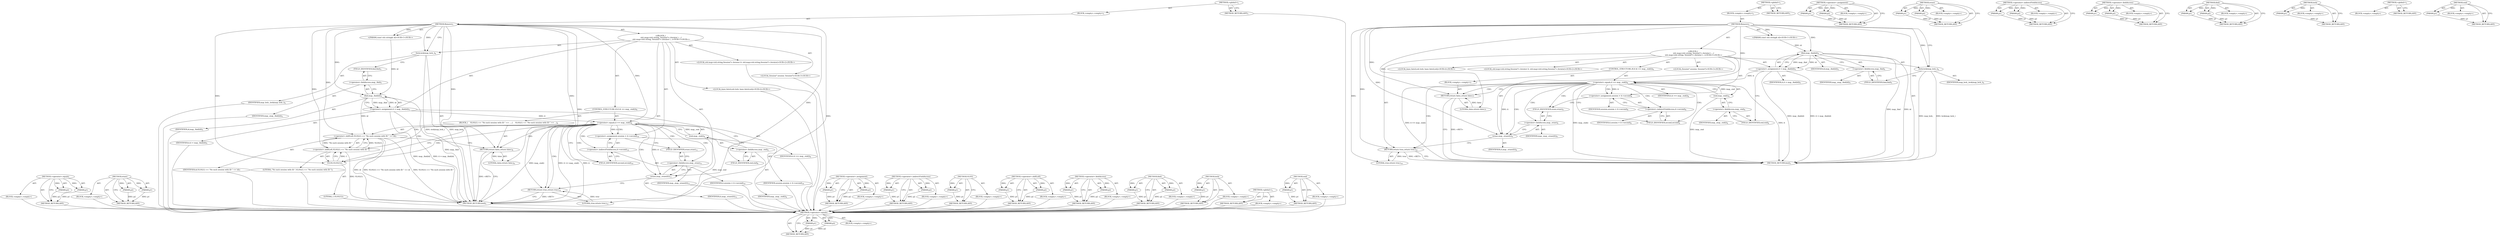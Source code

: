 digraph "end" {
vulnerable_99 [label=<(METHOD,&lt;operator&gt;.equals)>];
vulnerable_100 [label=<(PARAM,p1)>];
vulnerable_101 [label=<(PARAM,p2)>];
vulnerable_102 [label=<(BLOCK,&lt;empty&gt;,&lt;empty&gt;)>];
vulnerable_103 [label=<(METHOD_RETURN,ANY)>];
vulnerable_122 [label=<(METHOD,erase)>];
vulnerable_123 [label=<(PARAM,p1)>];
vulnerable_124 [label=<(PARAM,p2)>];
vulnerable_125 [label=<(BLOCK,&lt;empty&gt;,&lt;empty&gt;)>];
vulnerable_126 [label=<(METHOD_RETURN,ANY)>];
vulnerable_6 [label=<(METHOD,&lt;global&gt;)<SUB>1</SUB>>];
vulnerable_7 [label=<(BLOCK,&lt;empty&gt;,&lt;empty&gt;)<SUB>1</SUB>>];
vulnerable_8 [label=<(METHOD,Remove)<SUB>1</SUB>>];
vulnerable_9 [label="<(PARAM,const std::string&amp; id)<SUB>1</SUB>>"];
vulnerable_10 [label="<(BLOCK,{
  std::map&lt;std::string, Session*&gt;::iterator i...,{
  std::map&lt;std::string, Session*&gt;::iterator i...)<SUB>1</SUB>>"];
vulnerable_11 [label="<(LOCAL,std.map&lt;std.string,Session*&gt;.iterator it: std.map&lt;std.string,Session*&gt;.iterator)<SUB>2</SUB>>"];
vulnerable_12 [label="<(LOCAL,Session* session: Session*)<SUB>3</SUB>>"];
vulnerable_13 [label="<(LOCAL,base.AutoLock lock: base.AutoLock)<SUB>4</SUB>>"];
vulnerable_14 [label=<(lock,lock(map_lock_))<SUB>4</SUB>>];
vulnerable_15 [label=<(IDENTIFIER,map_lock_,lock(map_lock_))<SUB>4</SUB>>];
vulnerable_16 [label=<(&lt;operator&gt;.assignment,it = map_.find(id))<SUB>5</SUB>>];
vulnerable_17 [label=<(IDENTIFIER,it,it = map_.find(id))<SUB>5</SUB>>];
vulnerable_18 [label=<(find,map_.find(id))<SUB>5</SUB>>];
vulnerable_19 [label=<(&lt;operator&gt;.fieldAccess,map_.find)<SUB>5</SUB>>];
vulnerable_20 [label=<(IDENTIFIER,map_,map_.find(id))<SUB>5</SUB>>];
vulnerable_21 [label=<(FIELD_IDENTIFIER,find,find)<SUB>5</SUB>>];
vulnerable_22 [label=<(IDENTIFIER,id,map_.find(id))<SUB>5</SUB>>];
vulnerable_23 [label=<(CONTROL_STRUCTURE,IF,if (it == map_.end()))<SUB>6</SUB>>];
vulnerable_24 [label=<(&lt;operator&gt;.equals,it == map_.end())<SUB>6</SUB>>];
vulnerable_25 [label=<(IDENTIFIER,it,it == map_.end())<SUB>6</SUB>>];
vulnerable_26 [label=<(end,map_.end())<SUB>6</SUB>>];
vulnerable_27 [label=<(&lt;operator&gt;.fieldAccess,map_.end)<SUB>6</SUB>>];
vulnerable_28 [label=<(IDENTIFIER,map_,map_.end())<SUB>6</SUB>>];
vulnerable_29 [label=<(FIELD_IDENTIFIER,end,end)<SUB>6</SUB>>];
vulnerable_30 [label=<(BLOCK,{
    VLOG(1) &lt;&lt; &quot;No such session with ID &quot; &lt;&lt; ...,{
    VLOG(1) &lt;&lt; &quot;No such session with ID &quot; &lt;&lt; ...)<SUB>6</SUB>>];
vulnerable_31 [label=<(&lt;operator&gt;.shiftLeft,VLOG(1) &lt;&lt; &quot;No such session with ID &quot; &lt;&lt; id)<SUB>7</SUB>>];
vulnerable_32 [label=<(&lt;operator&gt;.shiftLeft,VLOG(1) &lt;&lt; &quot;No such session with ID &quot;)<SUB>7</SUB>>];
vulnerable_33 [label=<(VLOG,VLOG(1))<SUB>7</SUB>>];
vulnerable_34 [label=<(LITERAL,1,VLOG(1))<SUB>7</SUB>>];
vulnerable_35 [label=<(LITERAL,&quot;No such session with ID &quot;,VLOG(1) &lt;&lt; &quot;No such session with ID &quot;)<SUB>7</SUB>>];
vulnerable_36 [label=<(IDENTIFIER,id,VLOG(1) &lt;&lt; &quot;No such session with ID &quot; &lt;&lt; id)<SUB>7</SUB>>];
vulnerable_37 [label=<(RETURN,return false;,return false;)<SUB>8</SUB>>];
vulnerable_38 [label=<(LITERAL,false,return false;)<SUB>8</SUB>>];
vulnerable_39 [label=<(&lt;operator&gt;.assignment,session = it-&gt;second)<SUB>10</SUB>>];
vulnerable_40 [label=<(IDENTIFIER,session,session = it-&gt;second)<SUB>10</SUB>>];
vulnerable_41 [label=<(&lt;operator&gt;.indirectFieldAccess,it-&gt;second)<SUB>10</SUB>>];
vulnerable_42 [label=<(IDENTIFIER,it,session = it-&gt;second)<SUB>10</SUB>>];
vulnerable_43 [label=<(FIELD_IDENTIFIER,second,second)<SUB>10</SUB>>];
vulnerable_44 [label=<(erase,map_.erase(it))<SUB>11</SUB>>];
vulnerable_45 [label=<(&lt;operator&gt;.fieldAccess,map_.erase)<SUB>11</SUB>>];
vulnerable_46 [label=<(IDENTIFIER,map_,map_.erase(it))<SUB>11</SUB>>];
vulnerable_47 [label=<(FIELD_IDENTIFIER,erase,erase)<SUB>11</SUB>>];
vulnerable_48 [label=<(IDENTIFIER,it,map_.erase(it))<SUB>11</SUB>>];
vulnerable_49 [label=<(RETURN,return true;,return true;)<SUB>12</SUB>>];
vulnerable_50 [label=<(LITERAL,true,return true;)<SUB>12</SUB>>];
vulnerable_51 [label=<(METHOD_RETURN,bool)<SUB>1</SUB>>];
vulnerable_53 [label=<(METHOD_RETURN,ANY)<SUB>1</SUB>>];
vulnerable_84 [label=<(METHOD,&lt;operator&gt;.assignment)>];
vulnerable_85 [label=<(PARAM,p1)>];
vulnerable_86 [label=<(PARAM,p2)>];
vulnerable_87 [label=<(BLOCK,&lt;empty&gt;,&lt;empty&gt;)>];
vulnerable_88 [label=<(METHOD_RETURN,ANY)>];
vulnerable_117 [label=<(METHOD,&lt;operator&gt;.indirectFieldAccess)>];
vulnerable_118 [label=<(PARAM,p1)>];
vulnerable_119 [label=<(PARAM,p2)>];
vulnerable_120 [label=<(BLOCK,&lt;empty&gt;,&lt;empty&gt;)>];
vulnerable_121 [label=<(METHOD_RETURN,ANY)>];
vulnerable_113 [label=<(METHOD,VLOG)>];
vulnerable_114 [label=<(PARAM,p1)>];
vulnerable_115 [label=<(BLOCK,&lt;empty&gt;,&lt;empty&gt;)>];
vulnerable_116 [label=<(METHOD_RETURN,ANY)>];
vulnerable_108 [label=<(METHOD,&lt;operator&gt;.shiftLeft)>];
vulnerable_109 [label=<(PARAM,p1)>];
vulnerable_110 [label=<(PARAM,p2)>];
vulnerable_111 [label=<(BLOCK,&lt;empty&gt;,&lt;empty&gt;)>];
vulnerable_112 [label=<(METHOD_RETURN,ANY)>];
vulnerable_94 [label=<(METHOD,&lt;operator&gt;.fieldAccess)>];
vulnerable_95 [label=<(PARAM,p1)>];
vulnerable_96 [label=<(PARAM,p2)>];
vulnerable_97 [label=<(BLOCK,&lt;empty&gt;,&lt;empty&gt;)>];
vulnerable_98 [label=<(METHOD_RETURN,ANY)>];
vulnerable_89 [label=<(METHOD,find)>];
vulnerable_90 [label=<(PARAM,p1)>];
vulnerable_91 [label=<(PARAM,p2)>];
vulnerable_92 [label=<(BLOCK,&lt;empty&gt;,&lt;empty&gt;)>];
vulnerable_93 [label=<(METHOD_RETURN,ANY)>];
vulnerable_80 [label=<(METHOD,lock)>];
vulnerable_81 [label=<(PARAM,p1)>];
vulnerable_82 [label=<(BLOCK,&lt;empty&gt;,&lt;empty&gt;)>];
vulnerable_83 [label=<(METHOD_RETURN,ANY)>];
vulnerable_74 [label=<(METHOD,&lt;global&gt;)<SUB>1</SUB>>];
vulnerable_75 [label=<(BLOCK,&lt;empty&gt;,&lt;empty&gt;)>];
vulnerable_76 [label=<(METHOD_RETURN,ANY)>];
vulnerable_104 [label=<(METHOD,end)>];
vulnerable_105 [label=<(PARAM,p1)>];
vulnerable_106 [label=<(BLOCK,&lt;empty&gt;,&lt;empty&gt;)>];
vulnerable_107 [label=<(METHOD_RETURN,ANY)>];
fixed_89 [label=<(METHOD,&lt;operator&gt;.equals)>];
fixed_90 [label=<(PARAM,p1)>];
fixed_91 [label=<(PARAM,p2)>];
fixed_92 [label=<(BLOCK,&lt;empty&gt;,&lt;empty&gt;)>];
fixed_93 [label=<(METHOD_RETURN,ANY)>];
fixed_6 [label=<(METHOD,&lt;global&gt;)<SUB>1</SUB>>];
fixed_7 [label=<(BLOCK,&lt;empty&gt;,&lt;empty&gt;)<SUB>1</SUB>>];
fixed_8 [label=<(METHOD,Remove)<SUB>1</SUB>>];
fixed_9 [label="<(PARAM,const std::string&amp; id)<SUB>1</SUB>>"];
fixed_10 [label="<(BLOCK,{
  std::map&lt;std::string, Session*&gt;::iterator i...,{
  std::map&lt;std::string, Session*&gt;::iterator i...)<SUB>1</SUB>>"];
fixed_11 [label="<(LOCAL,std.map&lt;std.string,Session*&gt;.iterator it: std.map&lt;std.string,Session*&gt;.iterator)<SUB>2</SUB>>"];
fixed_12 [label="<(LOCAL,Session* session: Session*)<SUB>3</SUB>>"];
fixed_13 [label="<(LOCAL,base.AutoLock lock: base.AutoLock)<SUB>4</SUB>>"];
fixed_14 [label=<(lock,lock(map_lock_))<SUB>4</SUB>>];
fixed_15 [label=<(IDENTIFIER,map_lock_,lock(map_lock_))<SUB>4</SUB>>];
fixed_16 [label=<(&lt;operator&gt;.assignment,it = map_.find(id))<SUB>5</SUB>>];
fixed_17 [label=<(IDENTIFIER,it,it = map_.find(id))<SUB>5</SUB>>];
fixed_18 [label=<(find,map_.find(id))<SUB>5</SUB>>];
fixed_19 [label=<(&lt;operator&gt;.fieldAccess,map_.find)<SUB>5</SUB>>];
fixed_20 [label=<(IDENTIFIER,map_,map_.find(id))<SUB>5</SUB>>];
fixed_21 [label=<(FIELD_IDENTIFIER,find,find)<SUB>5</SUB>>];
fixed_22 [label=<(IDENTIFIER,id,map_.find(id))<SUB>5</SUB>>];
fixed_23 [label=<(CONTROL_STRUCTURE,IF,if (it == map_.end()))<SUB>6</SUB>>];
fixed_24 [label=<(&lt;operator&gt;.equals,it == map_.end())<SUB>6</SUB>>];
fixed_25 [label=<(IDENTIFIER,it,it == map_.end())<SUB>6</SUB>>];
fixed_26 [label=<(end,map_.end())<SUB>6</SUB>>];
fixed_27 [label=<(&lt;operator&gt;.fieldAccess,map_.end)<SUB>6</SUB>>];
fixed_28 [label=<(IDENTIFIER,map_,map_.end())<SUB>6</SUB>>];
fixed_29 [label=<(FIELD_IDENTIFIER,end,end)<SUB>6</SUB>>];
fixed_30 [label=<(BLOCK,&lt;empty&gt;,&lt;empty&gt;)<SUB>7</SUB>>];
fixed_31 [label=<(RETURN,return false;,return false;)<SUB>7</SUB>>];
fixed_32 [label=<(LITERAL,false,return false;)<SUB>7</SUB>>];
fixed_33 [label=<(&lt;operator&gt;.assignment,session = it-&gt;second)<SUB>8</SUB>>];
fixed_34 [label=<(IDENTIFIER,session,session = it-&gt;second)<SUB>8</SUB>>];
fixed_35 [label=<(&lt;operator&gt;.indirectFieldAccess,it-&gt;second)<SUB>8</SUB>>];
fixed_36 [label=<(IDENTIFIER,it,session = it-&gt;second)<SUB>8</SUB>>];
fixed_37 [label=<(FIELD_IDENTIFIER,second,second)<SUB>8</SUB>>];
fixed_38 [label=<(erase,map_.erase(it))<SUB>9</SUB>>];
fixed_39 [label=<(&lt;operator&gt;.fieldAccess,map_.erase)<SUB>9</SUB>>];
fixed_40 [label=<(IDENTIFIER,map_,map_.erase(it))<SUB>9</SUB>>];
fixed_41 [label=<(FIELD_IDENTIFIER,erase,erase)<SUB>9</SUB>>];
fixed_42 [label=<(IDENTIFIER,it,map_.erase(it))<SUB>9</SUB>>];
fixed_43 [label=<(RETURN,return true;,return true;)<SUB>10</SUB>>];
fixed_44 [label=<(LITERAL,true,return true;)<SUB>10</SUB>>];
fixed_45 [label=<(METHOD_RETURN,bool)<SUB>1</SUB>>];
fixed_47 [label=<(METHOD_RETURN,ANY)<SUB>1</SUB>>];
fixed_74 [label=<(METHOD,&lt;operator&gt;.assignment)>];
fixed_75 [label=<(PARAM,p1)>];
fixed_76 [label=<(PARAM,p2)>];
fixed_77 [label=<(BLOCK,&lt;empty&gt;,&lt;empty&gt;)>];
fixed_78 [label=<(METHOD_RETURN,ANY)>];
fixed_103 [label=<(METHOD,erase)>];
fixed_104 [label=<(PARAM,p1)>];
fixed_105 [label=<(PARAM,p2)>];
fixed_106 [label=<(BLOCK,&lt;empty&gt;,&lt;empty&gt;)>];
fixed_107 [label=<(METHOD_RETURN,ANY)>];
fixed_98 [label=<(METHOD,&lt;operator&gt;.indirectFieldAccess)>];
fixed_99 [label=<(PARAM,p1)>];
fixed_100 [label=<(PARAM,p2)>];
fixed_101 [label=<(BLOCK,&lt;empty&gt;,&lt;empty&gt;)>];
fixed_102 [label=<(METHOD_RETURN,ANY)>];
fixed_84 [label=<(METHOD,&lt;operator&gt;.fieldAccess)>];
fixed_85 [label=<(PARAM,p1)>];
fixed_86 [label=<(PARAM,p2)>];
fixed_87 [label=<(BLOCK,&lt;empty&gt;,&lt;empty&gt;)>];
fixed_88 [label=<(METHOD_RETURN,ANY)>];
fixed_79 [label=<(METHOD,find)>];
fixed_80 [label=<(PARAM,p1)>];
fixed_81 [label=<(PARAM,p2)>];
fixed_82 [label=<(BLOCK,&lt;empty&gt;,&lt;empty&gt;)>];
fixed_83 [label=<(METHOD_RETURN,ANY)>];
fixed_70 [label=<(METHOD,lock)>];
fixed_71 [label=<(PARAM,p1)>];
fixed_72 [label=<(BLOCK,&lt;empty&gt;,&lt;empty&gt;)>];
fixed_73 [label=<(METHOD_RETURN,ANY)>];
fixed_64 [label=<(METHOD,&lt;global&gt;)<SUB>1</SUB>>];
fixed_65 [label=<(BLOCK,&lt;empty&gt;,&lt;empty&gt;)>];
fixed_66 [label=<(METHOD_RETURN,ANY)>];
fixed_94 [label=<(METHOD,end)>];
fixed_95 [label=<(PARAM,p1)>];
fixed_96 [label=<(BLOCK,&lt;empty&gt;,&lt;empty&gt;)>];
fixed_97 [label=<(METHOD_RETURN,ANY)>];
vulnerable_99 -> vulnerable_100  [key=0, label="AST: "];
vulnerable_99 -> vulnerable_100  [key=1, label="DDG: "];
vulnerable_99 -> vulnerable_102  [key=0, label="AST: "];
vulnerable_99 -> vulnerable_101  [key=0, label="AST: "];
vulnerable_99 -> vulnerable_101  [key=1, label="DDG: "];
vulnerable_99 -> vulnerable_103  [key=0, label="AST: "];
vulnerable_99 -> vulnerable_103  [key=1, label="CFG: "];
vulnerable_100 -> vulnerable_103  [key=0, label="DDG: p1"];
vulnerable_101 -> vulnerable_103  [key=0, label="DDG: p2"];
vulnerable_102 -> fixed_89  [key=0];
vulnerable_103 -> fixed_89  [key=0];
vulnerable_122 -> vulnerable_123  [key=0, label="AST: "];
vulnerable_122 -> vulnerable_123  [key=1, label="DDG: "];
vulnerable_122 -> vulnerable_125  [key=0, label="AST: "];
vulnerable_122 -> vulnerable_124  [key=0, label="AST: "];
vulnerable_122 -> vulnerable_124  [key=1, label="DDG: "];
vulnerable_122 -> vulnerable_126  [key=0, label="AST: "];
vulnerable_122 -> vulnerable_126  [key=1, label="CFG: "];
vulnerable_123 -> vulnerable_126  [key=0, label="DDG: p1"];
vulnerable_124 -> vulnerable_126  [key=0, label="DDG: p2"];
vulnerable_125 -> fixed_89  [key=0];
vulnerable_126 -> fixed_89  [key=0];
vulnerable_6 -> vulnerable_7  [key=0, label="AST: "];
vulnerable_6 -> vulnerable_53  [key=0, label="AST: "];
vulnerable_6 -> vulnerable_53  [key=1, label="CFG: "];
vulnerable_7 -> vulnerable_8  [key=0, label="AST: "];
vulnerable_8 -> vulnerable_9  [key=0, label="AST: "];
vulnerable_8 -> vulnerable_9  [key=1, label="DDG: "];
vulnerable_8 -> vulnerable_10  [key=0, label="AST: "];
vulnerable_8 -> vulnerable_51  [key=0, label="AST: "];
vulnerable_8 -> vulnerable_14  [key=0, label="CFG: "];
vulnerable_8 -> vulnerable_14  [key=1, label="DDG: "];
vulnerable_8 -> vulnerable_49  [key=0, label="DDG: "];
vulnerable_8 -> vulnerable_44  [key=0, label="DDG: "];
vulnerable_8 -> vulnerable_50  [key=0, label="DDG: "];
vulnerable_8 -> vulnerable_18  [key=0, label="DDG: "];
vulnerable_8 -> vulnerable_24  [key=0, label="DDG: "];
vulnerable_8 -> vulnerable_37  [key=0, label="DDG: "];
vulnerable_8 -> vulnerable_31  [key=0, label="DDG: "];
vulnerable_8 -> vulnerable_38  [key=0, label="DDG: "];
vulnerable_8 -> vulnerable_32  [key=0, label="DDG: "];
vulnerable_8 -> vulnerable_33  [key=0, label="DDG: "];
vulnerable_9 -> vulnerable_18  [key=0, label="DDG: id"];
vulnerable_10 -> vulnerable_11  [key=0, label="AST: "];
vulnerable_10 -> vulnerable_12  [key=0, label="AST: "];
vulnerable_10 -> vulnerable_13  [key=0, label="AST: "];
vulnerable_10 -> vulnerable_14  [key=0, label="AST: "];
vulnerable_10 -> vulnerable_16  [key=0, label="AST: "];
vulnerable_10 -> vulnerable_23  [key=0, label="AST: "];
vulnerable_10 -> vulnerable_39  [key=0, label="AST: "];
vulnerable_10 -> vulnerable_44  [key=0, label="AST: "];
vulnerable_10 -> vulnerable_49  [key=0, label="AST: "];
vulnerable_11 -> fixed_89  [key=0];
vulnerable_12 -> fixed_89  [key=0];
vulnerable_13 -> fixed_89  [key=0];
vulnerable_14 -> vulnerable_15  [key=0, label="AST: "];
vulnerable_14 -> vulnerable_21  [key=0, label="CFG: "];
vulnerable_14 -> vulnerable_51  [key=0, label="DDG: lock(map_lock_)"];
vulnerable_14 -> vulnerable_51  [key=1, label="DDG: map_lock_"];
vulnerable_15 -> fixed_89  [key=0];
vulnerable_16 -> vulnerable_17  [key=0, label="AST: "];
vulnerable_16 -> vulnerable_18  [key=0, label="AST: "];
vulnerable_16 -> vulnerable_29  [key=0, label="CFG: "];
vulnerable_16 -> vulnerable_51  [key=0, label="DDG: map_.find(id)"];
vulnerable_16 -> vulnerable_51  [key=1, label="DDG: it = map_.find(id)"];
vulnerable_16 -> vulnerable_24  [key=0, label="DDG: it"];
vulnerable_17 -> fixed_89  [key=0];
vulnerable_18 -> vulnerable_19  [key=0, label="AST: "];
vulnerable_18 -> vulnerable_22  [key=0, label="AST: "];
vulnerable_18 -> vulnerable_16  [key=0, label="CFG: "];
vulnerable_18 -> vulnerable_16  [key=1, label="DDG: map_.find"];
vulnerable_18 -> vulnerable_16  [key=2, label="DDG: id"];
vulnerable_18 -> vulnerable_51  [key=0, label="DDG: map_.find"];
vulnerable_18 -> vulnerable_31  [key=0, label="DDG: id"];
vulnerable_19 -> vulnerable_20  [key=0, label="AST: "];
vulnerable_19 -> vulnerable_21  [key=0, label="AST: "];
vulnerable_19 -> vulnerable_18  [key=0, label="CFG: "];
vulnerable_20 -> fixed_89  [key=0];
vulnerable_21 -> vulnerable_19  [key=0, label="CFG: "];
vulnerable_22 -> fixed_89  [key=0];
vulnerable_23 -> vulnerable_24  [key=0, label="AST: "];
vulnerable_23 -> vulnerable_30  [key=0, label="AST: "];
vulnerable_24 -> vulnerable_25  [key=0, label="AST: "];
vulnerable_24 -> vulnerable_26  [key=0, label="AST: "];
vulnerable_24 -> vulnerable_33  [key=0, label="CFG: "];
vulnerable_24 -> vulnerable_33  [key=1, label="CDG: "];
vulnerable_24 -> vulnerable_43  [key=0, label="CFG: "];
vulnerable_24 -> vulnerable_43  [key=1, label="CDG: "];
vulnerable_24 -> vulnerable_51  [key=0, label="DDG: it"];
vulnerable_24 -> vulnerable_51  [key=1, label="DDG: map_.end()"];
vulnerable_24 -> vulnerable_51  [key=2, label="DDG: it == map_.end()"];
vulnerable_24 -> vulnerable_39  [key=0, label="DDG: it"];
vulnerable_24 -> vulnerable_39  [key=1, label="CDG: "];
vulnerable_24 -> vulnerable_44  [key=0, label="DDG: it"];
vulnerable_24 -> vulnerable_44  [key=1, label="CDG: "];
vulnerable_24 -> vulnerable_47  [key=0, label="CDG: "];
vulnerable_24 -> vulnerable_32  [key=0, label="CDG: "];
vulnerable_24 -> vulnerable_49  [key=0, label="CDG: "];
vulnerable_24 -> vulnerable_37  [key=0, label="CDG: "];
vulnerable_24 -> vulnerable_41  [key=0, label="CDG: "];
vulnerable_24 -> vulnerable_45  [key=0, label="CDG: "];
vulnerable_24 -> vulnerable_31  [key=0, label="CDG: "];
vulnerable_25 -> fixed_89  [key=0];
vulnerable_26 -> vulnerable_27  [key=0, label="AST: "];
vulnerable_26 -> vulnerable_24  [key=0, label="CFG: "];
vulnerable_26 -> vulnerable_24  [key=1, label="DDG: map_.end"];
vulnerable_26 -> vulnerable_51  [key=0, label="DDG: map_.end"];
vulnerable_27 -> vulnerable_28  [key=0, label="AST: "];
vulnerable_27 -> vulnerable_29  [key=0, label="AST: "];
vulnerable_27 -> vulnerable_26  [key=0, label="CFG: "];
vulnerable_28 -> fixed_89  [key=0];
vulnerable_29 -> vulnerable_27  [key=0, label="CFG: "];
vulnerable_30 -> vulnerable_31  [key=0, label="AST: "];
vulnerable_30 -> vulnerable_37  [key=0, label="AST: "];
vulnerable_31 -> vulnerable_32  [key=0, label="AST: "];
vulnerable_31 -> vulnerable_36  [key=0, label="AST: "];
vulnerable_31 -> vulnerable_37  [key=0, label="CFG: "];
vulnerable_31 -> vulnerable_51  [key=0, label="DDG: VLOG(1) &lt;&lt; &quot;No such session with ID &quot;"];
vulnerable_31 -> vulnerable_51  [key=1, label="DDG: id"];
vulnerable_31 -> vulnerable_51  [key=2, label="DDG: VLOG(1) &lt;&lt; &quot;No such session with ID &quot; &lt;&lt; id"];
vulnerable_32 -> vulnerable_33  [key=0, label="AST: "];
vulnerable_32 -> vulnerable_35  [key=0, label="AST: "];
vulnerable_32 -> vulnerable_31  [key=0, label="CFG: "];
vulnerable_32 -> vulnerable_31  [key=1, label="DDG: VLOG(1)"];
vulnerable_32 -> vulnerable_31  [key=2, label="DDG: &quot;No such session with ID &quot;"];
vulnerable_32 -> vulnerable_51  [key=0, label="DDG: VLOG(1)"];
vulnerable_33 -> vulnerable_34  [key=0, label="AST: "];
vulnerable_33 -> vulnerable_32  [key=0, label="CFG: "];
vulnerable_33 -> vulnerable_32  [key=1, label="DDG: 1"];
vulnerable_34 -> fixed_89  [key=0];
vulnerable_35 -> fixed_89  [key=0];
vulnerable_36 -> fixed_89  [key=0];
vulnerable_37 -> vulnerable_38  [key=0, label="AST: "];
vulnerable_37 -> vulnerable_51  [key=0, label="CFG: "];
vulnerable_37 -> vulnerable_51  [key=1, label="DDG: &lt;RET&gt;"];
vulnerable_38 -> vulnerable_37  [key=0, label="DDG: false"];
vulnerable_39 -> vulnerable_40  [key=0, label="AST: "];
vulnerable_39 -> vulnerable_41  [key=0, label="AST: "];
vulnerable_39 -> vulnerable_47  [key=0, label="CFG: "];
vulnerable_40 -> fixed_89  [key=0];
vulnerable_41 -> vulnerable_42  [key=0, label="AST: "];
vulnerable_41 -> vulnerable_43  [key=0, label="AST: "];
vulnerable_41 -> vulnerable_39  [key=0, label="CFG: "];
vulnerable_42 -> fixed_89  [key=0];
vulnerable_43 -> vulnerable_41  [key=0, label="CFG: "];
vulnerable_44 -> vulnerable_45  [key=0, label="AST: "];
vulnerable_44 -> vulnerable_48  [key=0, label="AST: "];
vulnerable_44 -> vulnerable_49  [key=0, label="CFG: "];
vulnerable_45 -> vulnerable_46  [key=0, label="AST: "];
vulnerable_45 -> vulnerable_47  [key=0, label="AST: "];
vulnerable_45 -> vulnerable_44  [key=0, label="CFG: "];
vulnerable_46 -> fixed_89  [key=0];
vulnerable_47 -> vulnerable_45  [key=0, label="CFG: "];
vulnerable_48 -> fixed_89  [key=0];
vulnerable_49 -> vulnerable_50  [key=0, label="AST: "];
vulnerable_49 -> vulnerable_51  [key=0, label="CFG: "];
vulnerable_49 -> vulnerable_51  [key=1, label="DDG: &lt;RET&gt;"];
vulnerable_50 -> vulnerable_49  [key=0, label="DDG: true"];
vulnerable_51 -> fixed_89  [key=0];
vulnerable_53 -> fixed_89  [key=0];
vulnerable_84 -> vulnerable_85  [key=0, label="AST: "];
vulnerable_84 -> vulnerable_85  [key=1, label="DDG: "];
vulnerable_84 -> vulnerable_87  [key=0, label="AST: "];
vulnerable_84 -> vulnerable_86  [key=0, label="AST: "];
vulnerable_84 -> vulnerable_86  [key=1, label="DDG: "];
vulnerable_84 -> vulnerable_88  [key=0, label="AST: "];
vulnerable_84 -> vulnerable_88  [key=1, label="CFG: "];
vulnerable_85 -> vulnerable_88  [key=0, label="DDG: p1"];
vulnerable_86 -> vulnerable_88  [key=0, label="DDG: p2"];
vulnerable_87 -> fixed_89  [key=0];
vulnerable_88 -> fixed_89  [key=0];
vulnerable_117 -> vulnerable_118  [key=0, label="AST: "];
vulnerable_117 -> vulnerable_118  [key=1, label="DDG: "];
vulnerable_117 -> vulnerable_120  [key=0, label="AST: "];
vulnerable_117 -> vulnerable_119  [key=0, label="AST: "];
vulnerable_117 -> vulnerable_119  [key=1, label="DDG: "];
vulnerable_117 -> vulnerable_121  [key=0, label="AST: "];
vulnerable_117 -> vulnerable_121  [key=1, label="CFG: "];
vulnerable_118 -> vulnerable_121  [key=0, label="DDG: p1"];
vulnerable_119 -> vulnerable_121  [key=0, label="DDG: p2"];
vulnerable_120 -> fixed_89  [key=0];
vulnerable_121 -> fixed_89  [key=0];
vulnerable_113 -> vulnerable_114  [key=0, label="AST: "];
vulnerable_113 -> vulnerable_114  [key=1, label="DDG: "];
vulnerable_113 -> vulnerable_115  [key=0, label="AST: "];
vulnerable_113 -> vulnerable_116  [key=0, label="AST: "];
vulnerable_113 -> vulnerable_116  [key=1, label="CFG: "];
vulnerable_114 -> vulnerable_116  [key=0, label="DDG: p1"];
vulnerable_115 -> fixed_89  [key=0];
vulnerable_116 -> fixed_89  [key=0];
vulnerable_108 -> vulnerable_109  [key=0, label="AST: "];
vulnerable_108 -> vulnerable_109  [key=1, label="DDG: "];
vulnerable_108 -> vulnerable_111  [key=0, label="AST: "];
vulnerable_108 -> vulnerable_110  [key=0, label="AST: "];
vulnerable_108 -> vulnerable_110  [key=1, label="DDG: "];
vulnerable_108 -> vulnerable_112  [key=0, label="AST: "];
vulnerable_108 -> vulnerable_112  [key=1, label="CFG: "];
vulnerable_109 -> vulnerable_112  [key=0, label="DDG: p1"];
vulnerable_110 -> vulnerable_112  [key=0, label="DDG: p2"];
vulnerable_111 -> fixed_89  [key=0];
vulnerable_112 -> fixed_89  [key=0];
vulnerable_94 -> vulnerable_95  [key=0, label="AST: "];
vulnerable_94 -> vulnerable_95  [key=1, label="DDG: "];
vulnerable_94 -> vulnerable_97  [key=0, label="AST: "];
vulnerable_94 -> vulnerable_96  [key=0, label="AST: "];
vulnerable_94 -> vulnerable_96  [key=1, label="DDG: "];
vulnerable_94 -> vulnerable_98  [key=0, label="AST: "];
vulnerable_94 -> vulnerable_98  [key=1, label="CFG: "];
vulnerable_95 -> vulnerable_98  [key=0, label="DDG: p1"];
vulnerable_96 -> vulnerable_98  [key=0, label="DDG: p2"];
vulnerable_97 -> fixed_89  [key=0];
vulnerable_98 -> fixed_89  [key=0];
vulnerable_89 -> vulnerable_90  [key=0, label="AST: "];
vulnerable_89 -> vulnerable_90  [key=1, label="DDG: "];
vulnerable_89 -> vulnerable_92  [key=0, label="AST: "];
vulnerable_89 -> vulnerable_91  [key=0, label="AST: "];
vulnerable_89 -> vulnerable_91  [key=1, label="DDG: "];
vulnerable_89 -> vulnerable_93  [key=0, label="AST: "];
vulnerable_89 -> vulnerable_93  [key=1, label="CFG: "];
vulnerable_90 -> vulnerable_93  [key=0, label="DDG: p1"];
vulnerable_91 -> vulnerable_93  [key=0, label="DDG: p2"];
vulnerable_92 -> fixed_89  [key=0];
vulnerable_93 -> fixed_89  [key=0];
vulnerable_80 -> vulnerable_81  [key=0, label="AST: "];
vulnerable_80 -> vulnerable_81  [key=1, label="DDG: "];
vulnerable_80 -> vulnerable_82  [key=0, label="AST: "];
vulnerable_80 -> vulnerable_83  [key=0, label="AST: "];
vulnerable_80 -> vulnerable_83  [key=1, label="CFG: "];
vulnerable_81 -> vulnerable_83  [key=0, label="DDG: p1"];
vulnerable_82 -> fixed_89  [key=0];
vulnerable_83 -> fixed_89  [key=0];
vulnerable_74 -> vulnerable_75  [key=0, label="AST: "];
vulnerable_74 -> vulnerable_76  [key=0, label="AST: "];
vulnerable_74 -> vulnerable_76  [key=1, label="CFG: "];
vulnerable_75 -> fixed_89  [key=0];
vulnerable_76 -> fixed_89  [key=0];
vulnerable_104 -> vulnerable_105  [key=0, label="AST: "];
vulnerable_104 -> vulnerable_105  [key=1, label="DDG: "];
vulnerable_104 -> vulnerable_106  [key=0, label="AST: "];
vulnerable_104 -> vulnerable_107  [key=0, label="AST: "];
vulnerable_104 -> vulnerable_107  [key=1, label="CFG: "];
vulnerable_105 -> vulnerable_107  [key=0, label="DDG: p1"];
vulnerable_106 -> fixed_89  [key=0];
vulnerable_107 -> fixed_89  [key=0];
fixed_89 -> fixed_90  [key=0, label="AST: "];
fixed_89 -> fixed_90  [key=1, label="DDG: "];
fixed_89 -> fixed_92  [key=0, label="AST: "];
fixed_89 -> fixed_91  [key=0, label="AST: "];
fixed_89 -> fixed_91  [key=1, label="DDG: "];
fixed_89 -> fixed_93  [key=0, label="AST: "];
fixed_89 -> fixed_93  [key=1, label="CFG: "];
fixed_90 -> fixed_93  [key=0, label="DDG: p1"];
fixed_91 -> fixed_93  [key=0, label="DDG: p2"];
fixed_6 -> fixed_7  [key=0, label="AST: "];
fixed_6 -> fixed_47  [key=0, label="AST: "];
fixed_6 -> fixed_47  [key=1, label="CFG: "];
fixed_7 -> fixed_8  [key=0, label="AST: "];
fixed_8 -> fixed_9  [key=0, label="AST: "];
fixed_8 -> fixed_9  [key=1, label="DDG: "];
fixed_8 -> fixed_10  [key=0, label="AST: "];
fixed_8 -> fixed_45  [key=0, label="AST: "];
fixed_8 -> fixed_14  [key=0, label="CFG: "];
fixed_8 -> fixed_14  [key=1, label="DDG: "];
fixed_8 -> fixed_43  [key=0, label="DDG: "];
fixed_8 -> fixed_38  [key=0, label="DDG: "];
fixed_8 -> fixed_44  [key=0, label="DDG: "];
fixed_8 -> fixed_18  [key=0, label="DDG: "];
fixed_8 -> fixed_24  [key=0, label="DDG: "];
fixed_8 -> fixed_31  [key=0, label="DDG: "];
fixed_8 -> fixed_32  [key=0, label="DDG: "];
fixed_9 -> fixed_18  [key=0, label="DDG: id"];
fixed_10 -> fixed_11  [key=0, label="AST: "];
fixed_10 -> fixed_12  [key=0, label="AST: "];
fixed_10 -> fixed_13  [key=0, label="AST: "];
fixed_10 -> fixed_14  [key=0, label="AST: "];
fixed_10 -> fixed_16  [key=0, label="AST: "];
fixed_10 -> fixed_23  [key=0, label="AST: "];
fixed_10 -> fixed_33  [key=0, label="AST: "];
fixed_10 -> fixed_38  [key=0, label="AST: "];
fixed_10 -> fixed_43  [key=0, label="AST: "];
fixed_14 -> fixed_15  [key=0, label="AST: "];
fixed_14 -> fixed_21  [key=0, label="CFG: "];
fixed_14 -> fixed_45  [key=0, label="DDG: lock(map_lock_)"];
fixed_14 -> fixed_45  [key=1, label="DDG: map_lock_"];
fixed_16 -> fixed_17  [key=0, label="AST: "];
fixed_16 -> fixed_18  [key=0, label="AST: "];
fixed_16 -> fixed_29  [key=0, label="CFG: "];
fixed_16 -> fixed_45  [key=0, label="DDG: map_.find(id)"];
fixed_16 -> fixed_45  [key=1, label="DDG: it = map_.find(id)"];
fixed_16 -> fixed_24  [key=0, label="DDG: it"];
fixed_18 -> fixed_19  [key=0, label="AST: "];
fixed_18 -> fixed_22  [key=0, label="AST: "];
fixed_18 -> fixed_16  [key=0, label="CFG: "];
fixed_18 -> fixed_16  [key=1, label="DDG: map_.find"];
fixed_18 -> fixed_16  [key=2, label="DDG: id"];
fixed_18 -> fixed_45  [key=0, label="DDG: map_.find"];
fixed_18 -> fixed_45  [key=1, label="DDG: id"];
fixed_19 -> fixed_20  [key=0, label="AST: "];
fixed_19 -> fixed_21  [key=0, label="AST: "];
fixed_19 -> fixed_18  [key=0, label="CFG: "];
fixed_21 -> fixed_19  [key=0, label="CFG: "];
fixed_23 -> fixed_24  [key=0, label="AST: "];
fixed_23 -> fixed_30  [key=0, label="AST: "];
fixed_24 -> fixed_25  [key=0, label="AST: "];
fixed_24 -> fixed_26  [key=0, label="AST: "];
fixed_24 -> fixed_31  [key=0, label="CFG: "];
fixed_24 -> fixed_31  [key=1, label="CDG: "];
fixed_24 -> fixed_37  [key=0, label="CFG: "];
fixed_24 -> fixed_37  [key=1, label="CDG: "];
fixed_24 -> fixed_45  [key=0, label="DDG: it"];
fixed_24 -> fixed_45  [key=1, label="DDG: map_.end()"];
fixed_24 -> fixed_45  [key=2, label="DDG: it == map_.end()"];
fixed_24 -> fixed_33  [key=0, label="DDG: it"];
fixed_24 -> fixed_33  [key=1, label="CDG: "];
fixed_24 -> fixed_38  [key=0, label="DDG: it"];
fixed_24 -> fixed_38  [key=1, label="CDG: "];
fixed_24 -> fixed_35  [key=0, label="CDG: "];
fixed_24 -> fixed_41  [key=0, label="CDG: "];
fixed_24 -> fixed_39  [key=0, label="CDG: "];
fixed_24 -> fixed_43  [key=0, label="CDG: "];
fixed_26 -> fixed_27  [key=0, label="AST: "];
fixed_26 -> fixed_24  [key=0, label="CFG: "];
fixed_26 -> fixed_24  [key=1, label="DDG: map_.end"];
fixed_26 -> fixed_45  [key=0, label="DDG: map_.end"];
fixed_27 -> fixed_28  [key=0, label="AST: "];
fixed_27 -> fixed_29  [key=0, label="AST: "];
fixed_27 -> fixed_26  [key=0, label="CFG: "];
fixed_29 -> fixed_27  [key=0, label="CFG: "];
fixed_30 -> fixed_31  [key=0, label="AST: "];
fixed_31 -> fixed_32  [key=0, label="AST: "];
fixed_31 -> fixed_45  [key=0, label="CFG: "];
fixed_31 -> fixed_45  [key=1, label="DDG: &lt;RET&gt;"];
fixed_32 -> fixed_31  [key=0, label="DDG: false"];
fixed_33 -> fixed_34  [key=0, label="AST: "];
fixed_33 -> fixed_35  [key=0, label="AST: "];
fixed_33 -> fixed_41  [key=0, label="CFG: "];
fixed_35 -> fixed_36  [key=0, label="AST: "];
fixed_35 -> fixed_37  [key=0, label="AST: "];
fixed_35 -> fixed_33  [key=0, label="CFG: "];
fixed_37 -> fixed_35  [key=0, label="CFG: "];
fixed_38 -> fixed_39  [key=0, label="AST: "];
fixed_38 -> fixed_42  [key=0, label="AST: "];
fixed_38 -> fixed_43  [key=0, label="CFG: "];
fixed_39 -> fixed_40  [key=0, label="AST: "];
fixed_39 -> fixed_41  [key=0, label="AST: "];
fixed_39 -> fixed_38  [key=0, label="CFG: "];
fixed_41 -> fixed_39  [key=0, label="CFG: "];
fixed_43 -> fixed_44  [key=0, label="AST: "];
fixed_43 -> fixed_45  [key=0, label="CFG: "];
fixed_43 -> fixed_45  [key=1, label="DDG: &lt;RET&gt;"];
fixed_44 -> fixed_43  [key=0, label="DDG: true"];
fixed_74 -> fixed_75  [key=0, label="AST: "];
fixed_74 -> fixed_75  [key=1, label="DDG: "];
fixed_74 -> fixed_77  [key=0, label="AST: "];
fixed_74 -> fixed_76  [key=0, label="AST: "];
fixed_74 -> fixed_76  [key=1, label="DDG: "];
fixed_74 -> fixed_78  [key=0, label="AST: "];
fixed_74 -> fixed_78  [key=1, label="CFG: "];
fixed_75 -> fixed_78  [key=0, label="DDG: p1"];
fixed_76 -> fixed_78  [key=0, label="DDG: p2"];
fixed_103 -> fixed_104  [key=0, label="AST: "];
fixed_103 -> fixed_104  [key=1, label="DDG: "];
fixed_103 -> fixed_106  [key=0, label="AST: "];
fixed_103 -> fixed_105  [key=0, label="AST: "];
fixed_103 -> fixed_105  [key=1, label="DDG: "];
fixed_103 -> fixed_107  [key=0, label="AST: "];
fixed_103 -> fixed_107  [key=1, label="CFG: "];
fixed_104 -> fixed_107  [key=0, label="DDG: p1"];
fixed_105 -> fixed_107  [key=0, label="DDG: p2"];
fixed_98 -> fixed_99  [key=0, label="AST: "];
fixed_98 -> fixed_99  [key=1, label="DDG: "];
fixed_98 -> fixed_101  [key=0, label="AST: "];
fixed_98 -> fixed_100  [key=0, label="AST: "];
fixed_98 -> fixed_100  [key=1, label="DDG: "];
fixed_98 -> fixed_102  [key=0, label="AST: "];
fixed_98 -> fixed_102  [key=1, label="CFG: "];
fixed_99 -> fixed_102  [key=0, label="DDG: p1"];
fixed_100 -> fixed_102  [key=0, label="DDG: p2"];
fixed_84 -> fixed_85  [key=0, label="AST: "];
fixed_84 -> fixed_85  [key=1, label="DDG: "];
fixed_84 -> fixed_87  [key=0, label="AST: "];
fixed_84 -> fixed_86  [key=0, label="AST: "];
fixed_84 -> fixed_86  [key=1, label="DDG: "];
fixed_84 -> fixed_88  [key=0, label="AST: "];
fixed_84 -> fixed_88  [key=1, label="CFG: "];
fixed_85 -> fixed_88  [key=0, label="DDG: p1"];
fixed_86 -> fixed_88  [key=0, label="DDG: p2"];
fixed_79 -> fixed_80  [key=0, label="AST: "];
fixed_79 -> fixed_80  [key=1, label="DDG: "];
fixed_79 -> fixed_82  [key=0, label="AST: "];
fixed_79 -> fixed_81  [key=0, label="AST: "];
fixed_79 -> fixed_81  [key=1, label="DDG: "];
fixed_79 -> fixed_83  [key=0, label="AST: "];
fixed_79 -> fixed_83  [key=1, label="CFG: "];
fixed_80 -> fixed_83  [key=0, label="DDG: p1"];
fixed_81 -> fixed_83  [key=0, label="DDG: p2"];
fixed_70 -> fixed_71  [key=0, label="AST: "];
fixed_70 -> fixed_71  [key=1, label="DDG: "];
fixed_70 -> fixed_72  [key=0, label="AST: "];
fixed_70 -> fixed_73  [key=0, label="AST: "];
fixed_70 -> fixed_73  [key=1, label="CFG: "];
fixed_71 -> fixed_73  [key=0, label="DDG: p1"];
fixed_64 -> fixed_65  [key=0, label="AST: "];
fixed_64 -> fixed_66  [key=0, label="AST: "];
fixed_64 -> fixed_66  [key=1, label="CFG: "];
fixed_94 -> fixed_95  [key=0, label="AST: "];
fixed_94 -> fixed_95  [key=1, label="DDG: "];
fixed_94 -> fixed_96  [key=0, label="AST: "];
fixed_94 -> fixed_97  [key=0, label="AST: "];
fixed_94 -> fixed_97  [key=1, label="CFG: "];
fixed_95 -> fixed_97  [key=0, label="DDG: p1"];
}

